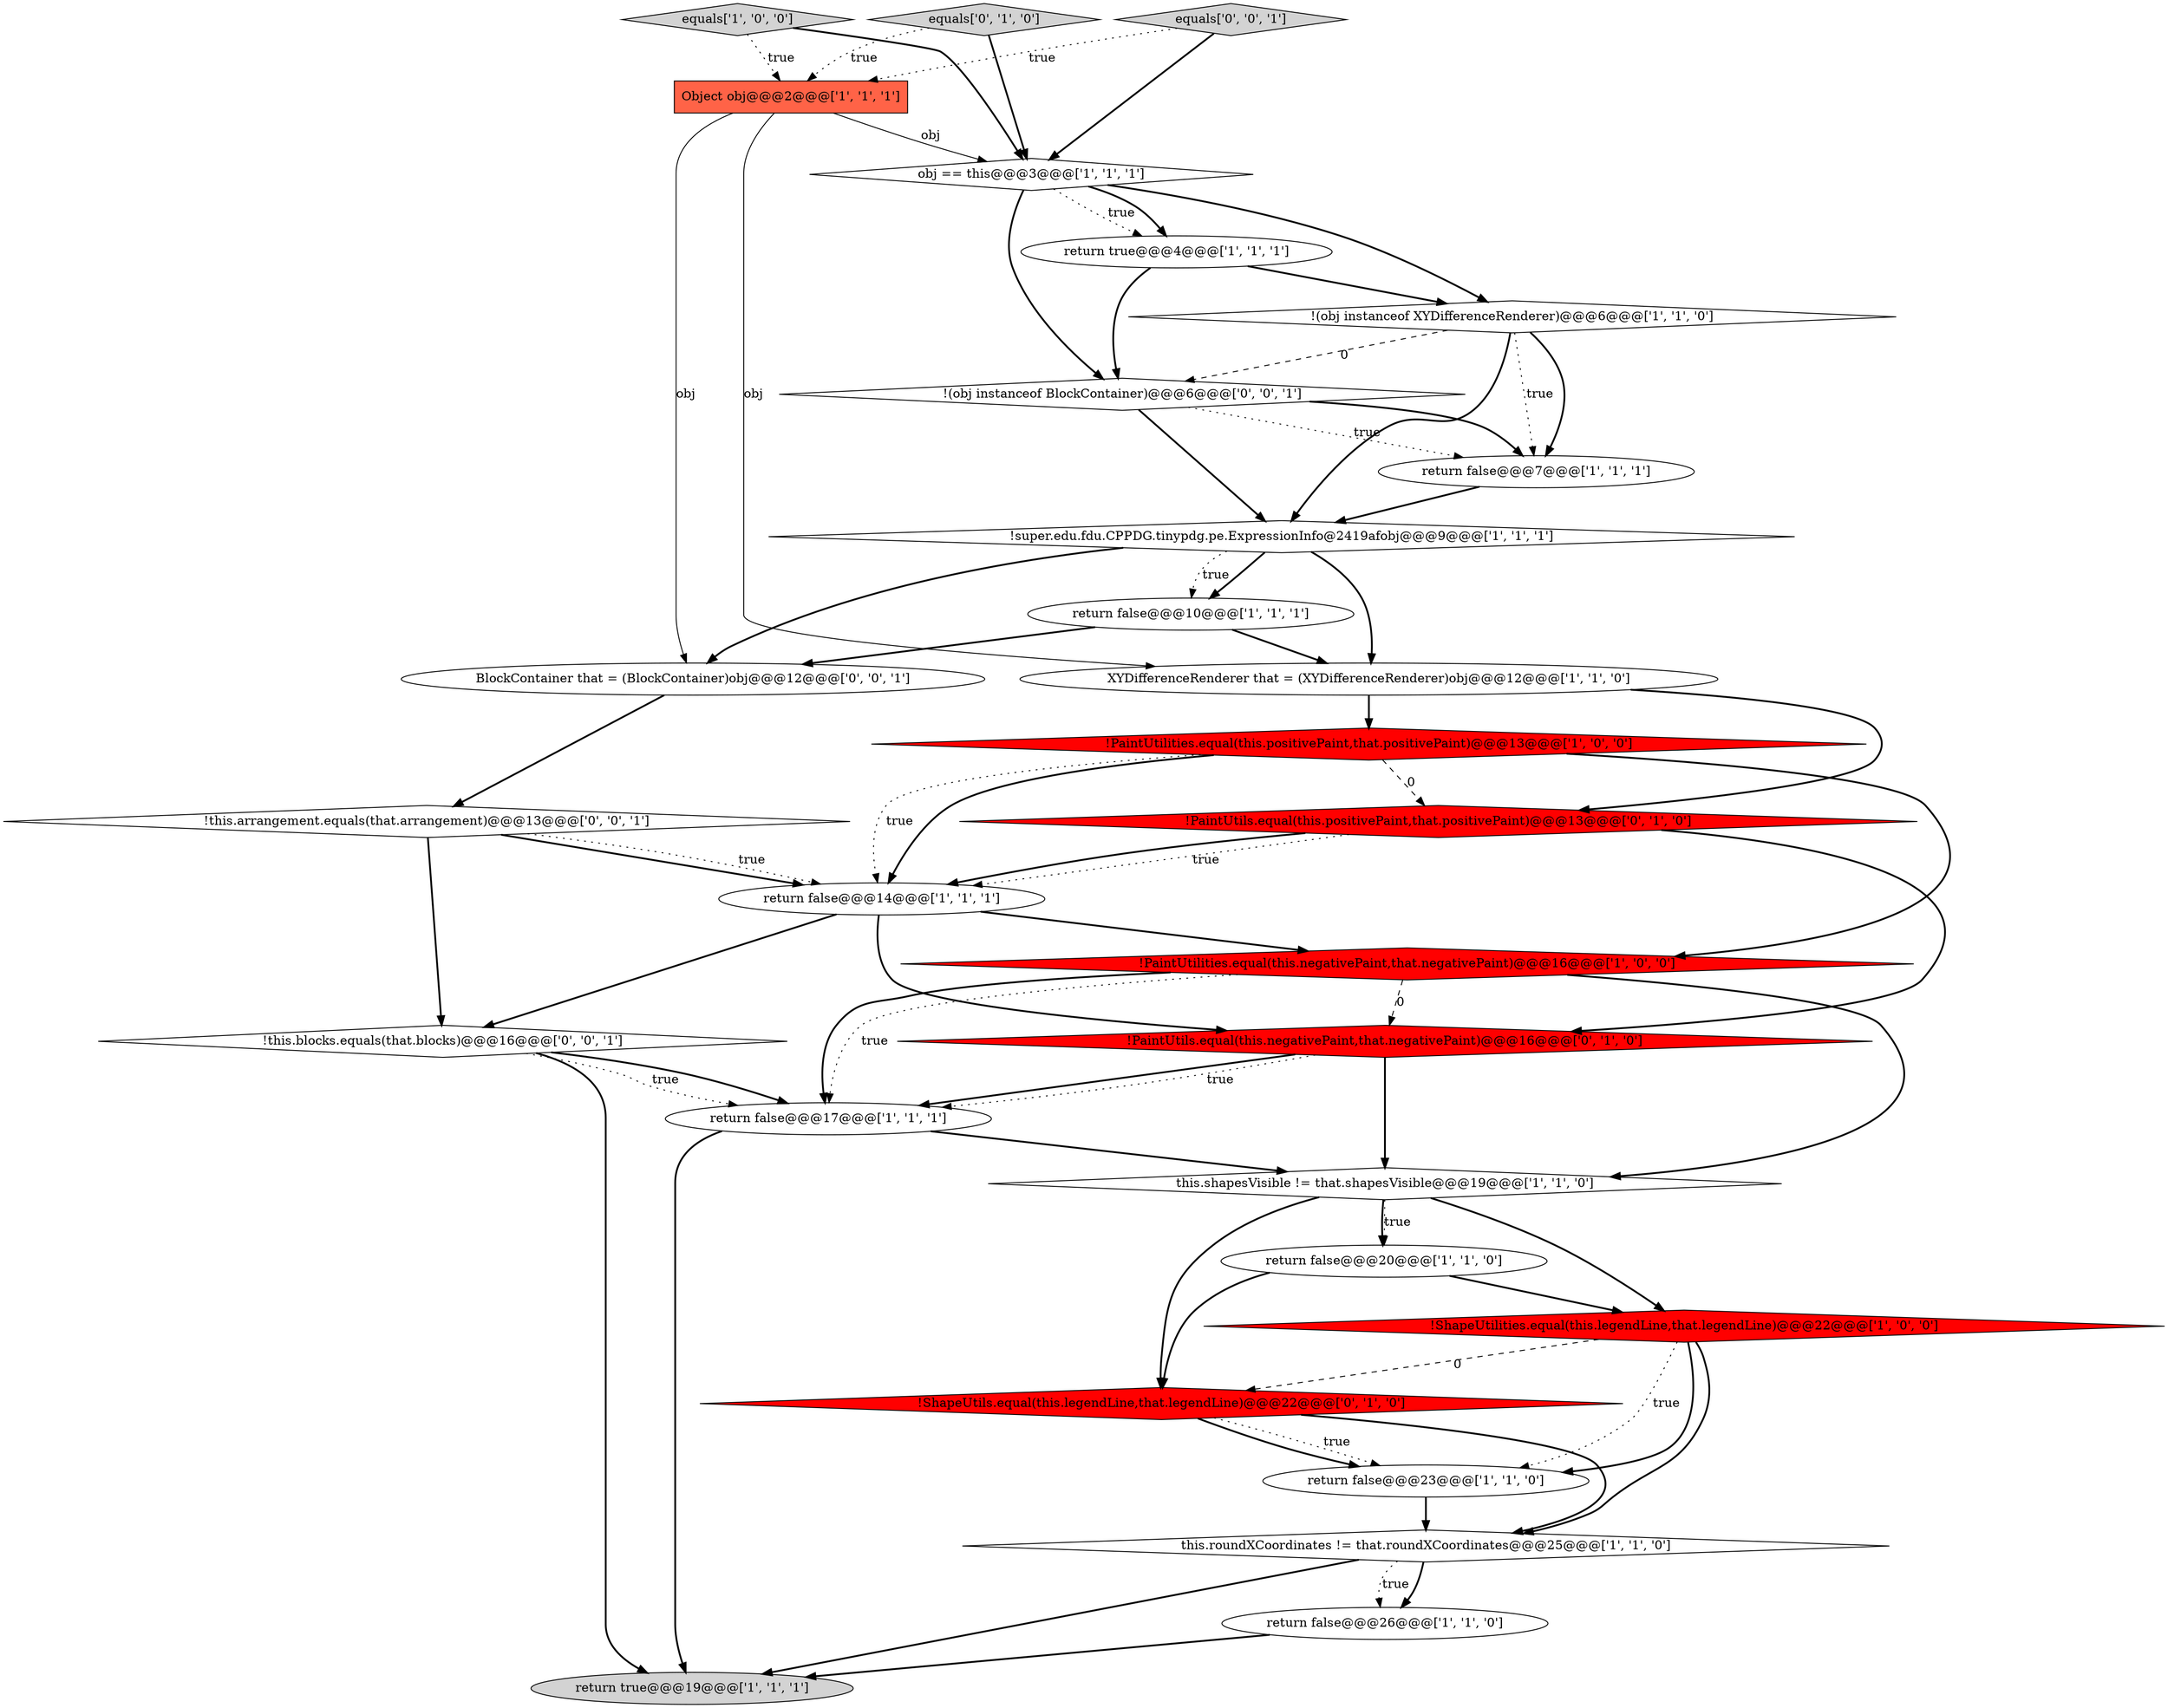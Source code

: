 digraph {
15 [style = filled, label = "return false@@@26@@@['1', '1', '0']", fillcolor = white, shape = ellipse image = "AAA0AAABBB1BBB"];
21 [style = filled, label = "!PaintUtils.equal(this.negativePaint,that.negativePaint)@@@16@@@['0', '1', '0']", fillcolor = red, shape = diamond image = "AAA1AAABBB2BBB"];
3 [style = filled, label = "equals['1', '0', '0']", fillcolor = lightgray, shape = diamond image = "AAA0AAABBB1BBB"];
10 [style = filled, label = "return false@@@14@@@['1', '1', '1']", fillcolor = white, shape = ellipse image = "AAA0AAABBB1BBB"];
8 [style = filled, label = "!super.edu.fdu.CPPDG.tinypdg.pe.ExpressionInfo@2419afobj@@@9@@@['1', '1', '1']", fillcolor = white, shape = diamond image = "AAA0AAABBB1BBB"];
6 [style = filled, label = "this.shapesVisible != that.shapesVisible@@@19@@@['1', '1', '0']", fillcolor = white, shape = diamond image = "AAA0AAABBB1BBB"];
23 [style = filled, label = "!PaintUtils.equal(this.positivePaint,that.positivePaint)@@@13@@@['0', '1', '0']", fillcolor = red, shape = diamond image = "AAA1AAABBB2BBB"];
9 [style = filled, label = "return false@@@17@@@['1', '1', '1']", fillcolor = white, shape = ellipse image = "AAA0AAABBB1BBB"];
13 [style = filled, label = "return true@@@4@@@['1', '1', '1']", fillcolor = white, shape = ellipse image = "AAA0AAABBB1BBB"];
1 [style = filled, label = "Object obj@@@2@@@['1', '1', '1']", fillcolor = tomato, shape = box image = "AAA0AAABBB1BBB"];
14 [style = filled, label = "!PaintUtilities.equal(this.positivePaint,that.positivePaint)@@@13@@@['1', '0', '0']", fillcolor = red, shape = diamond image = "AAA1AAABBB1BBB"];
0 [style = filled, label = "XYDifferenceRenderer that = (XYDifferenceRenderer)obj@@@12@@@['1', '1', '0']", fillcolor = white, shape = ellipse image = "AAA0AAABBB1BBB"];
25 [style = filled, label = "!this.blocks.equals(that.blocks)@@@16@@@['0', '0', '1']", fillcolor = white, shape = diamond image = "AAA0AAABBB3BBB"];
18 [style = filled, label = "return false@@@7@@@['1', '1', '1']", fillcolor = white, shape = ellipse image = "AAA0AAABBB1BBB"];
12 [style = filled, label = "return false@@@20@@@['1', '1', '0']", fillcolor = white, shape = ellipse image = "AAA0AAABBB1BBB"];
19 [style = filled, label = "obj == this@@@3@@@['1', '1', '1']", fillcolor = white, shape = diamond image = "AAA0AAABBB1BBB"];
11 [style = filled, label = "!PaintUtilities.equal(this.negativePaint,that.negativePaint)@@@16@@@['1', '0', '0']", fillcolor = red, shape = diamond image = "AAA1AAABBB1BBB"];
24 [style = filled, label = "!this.arrangement.equals(that.arrangement)@@@13@@@['0', '0', '1']", fillcolor = white, shape = diamond image = "AAA0AAABBB3BBB"];
16 [style = filled, label = "!(obj instanceof XYDifferenceRenderer)@@@6@@@['1', '1', '0']", fillcolor = white, shape = diamond image = "AAA0AAABBB1BBB"];
4 [style = filled, label = "this.roundXCoordinates != that.roundXCoordinates@@@25@@@['1', '1', '0']", fillcolor = white, shape = diamond image = "AAA0AAABBB1BBB"];
20 [style = filled, label = "equals['0', '1', '0']", fillcolor = lightgray, shape = diamond image = "AAA0AAABBB2BBB"];
5 [style = filled, label = "!ShapeUtilities.equal(this.legendLine,that.legendLine)@@@22@@@['1', '0', '0']", fillcolor = red, shape = diamond image = "AAA1AAABBB1BBB"];
17 [style = filled, label = "return false@@@10@@@['1', '1', '1']", fillcolor = white, shape = ellipse image = "AAA0AAABBB1BBB"];
7 [style = filled, label = "return true@@@19@@@['1', '1', '1']", fillcolor = lightgray, shape = ellipse image = "AAA0AAABBB1BBB"];
27 [style = filled, label = "!(obj instanceof BlockContainer)@@@6@@@['0', '0', '1']", fillcolor = white, shape = diamond image = "AAA0AAABBB3BBB"];
26 [style = filled, label = "equals['0', '0', '1']", fillcolor = lightgray, shape = diamond image = "AAA0AAABBB3BBB"];
2 [style = filled, label = "return false@@@23@@@['1', '1', '0']", fillcolor = white, shape = ellipse image = "AAA0AAABBB1BBB"];
22 [style = filled, label = "!ShapeUtils.equal(this.legendLine,that.legendLine)@@@22@@@['0', '1', '0']", fillcolor = red, shape = diamond image = "AAA1AAABBB2BBB"];
28 [style = filled, label = "BlockContainer that = (BlockContainer)obj@@@12@@@['0', '0', '1']", fillcolor = white, shape = ellipse image = "AAA0AAABBB3BBB"];
1->28 [style = solid, label="obj"];
24->10 [style = bold, label=""];
27->18 [style = bold, label=""];
8->28 [style = bold, label=""];
16->18 [style = bold, label=""];
22->2 [style = bold, label=""];
12->5 [style = bold, label=""];
15->7 [style = bold, label=""];
16->8 [style = bold, label=""];
21->6 [style = bold, label=""];
6->22 [style = bold, label=""];
16->27 [style = dashed, label="0"];
12->22 [style = bold, label=""];
11->6 [style = bold, label=""];
25->9 [style = bold, label=""];
8->17 [style = dotted, label="true"];
4->15 [style = bold, label=""];
14->10 [style = bold, label=""];
14->23 [style = dashed, label="0"];
11->9 [style = dotted, label="true"];
19->13 [style = dotted, label="true"];
10->21 [style = bold, label=""];
4->15 [style = dotted, label="true"];
9->7 [style = bold, label=""];
11->9 [style = bold, label=""];
17->28 [style = bold, label=""];
2->4 [style = bold, label=""];
25->7 [style = bold, label=""];
26->19 [style = bold, label=""];
13->16 [style = bold, label=""];
14->10 [style = dotted, label="true"];
4->7 [style = bold, label=""];
9->6 [style = bold, label=""];
22->2 [style = dotted, label="true"];
19->16 [style = bold, label=""];
22->4 [style = bold, label=""];
8->0 [style = bold, label=""];
24->10 [style = dotted, label="true"];
8->17 [style = bold, label=""];
6->5 [style = bold, label=""];
5->2 [style = bold, label=""];
0->14 [style = bold, label=""];
23->10 [style = dotted, label="true"];
21->9 [style = bold, label=""];
17->0 [style = bold, label=""];
21->9 [style = dotted, label="true"];
25->9 [style = dotted, label="true"];
20->1 [style = dotted, label="true"];
19->13 [style = bold, label=""];
3->19 [style = bold, label=""];
0->23 [style = bold, label=""];
23->21 [style = bold, label=""];
1->19 [style = solid, label="obj"];
10->25 [style = bold, label=""];
24->25 [style = bold, label=""];
19->27 [style = bold, label=""];
5->4 [style = bold, label=""];
26->1 [style = dotted, label="true"];
23->10 [style = bold, label=""];
28->24 [style = bold, label=""];
5->22 [style = dashed, label="0"];
18->8 [style = bold, label=""];
1->0 [style = solid, label="obj"];
6->12 [style = dotted, label="true"];
20->19 [style = bold, label=""];
13->27 [style = bold, label=""];
27->18 [style = dotted, label="true"];
11->21 [style = dashed, label="0"];
14->11 [style = bold, label=""];
3->1 [style = dotted, label="true"];
27->8 [style = bold, label=""];
6->12 [style = bold, label=""];
5->2 [style = dotted, label="true"];
10->11 [style = bold, label=""];
16->18 [style = dotted, label="true"];
}
